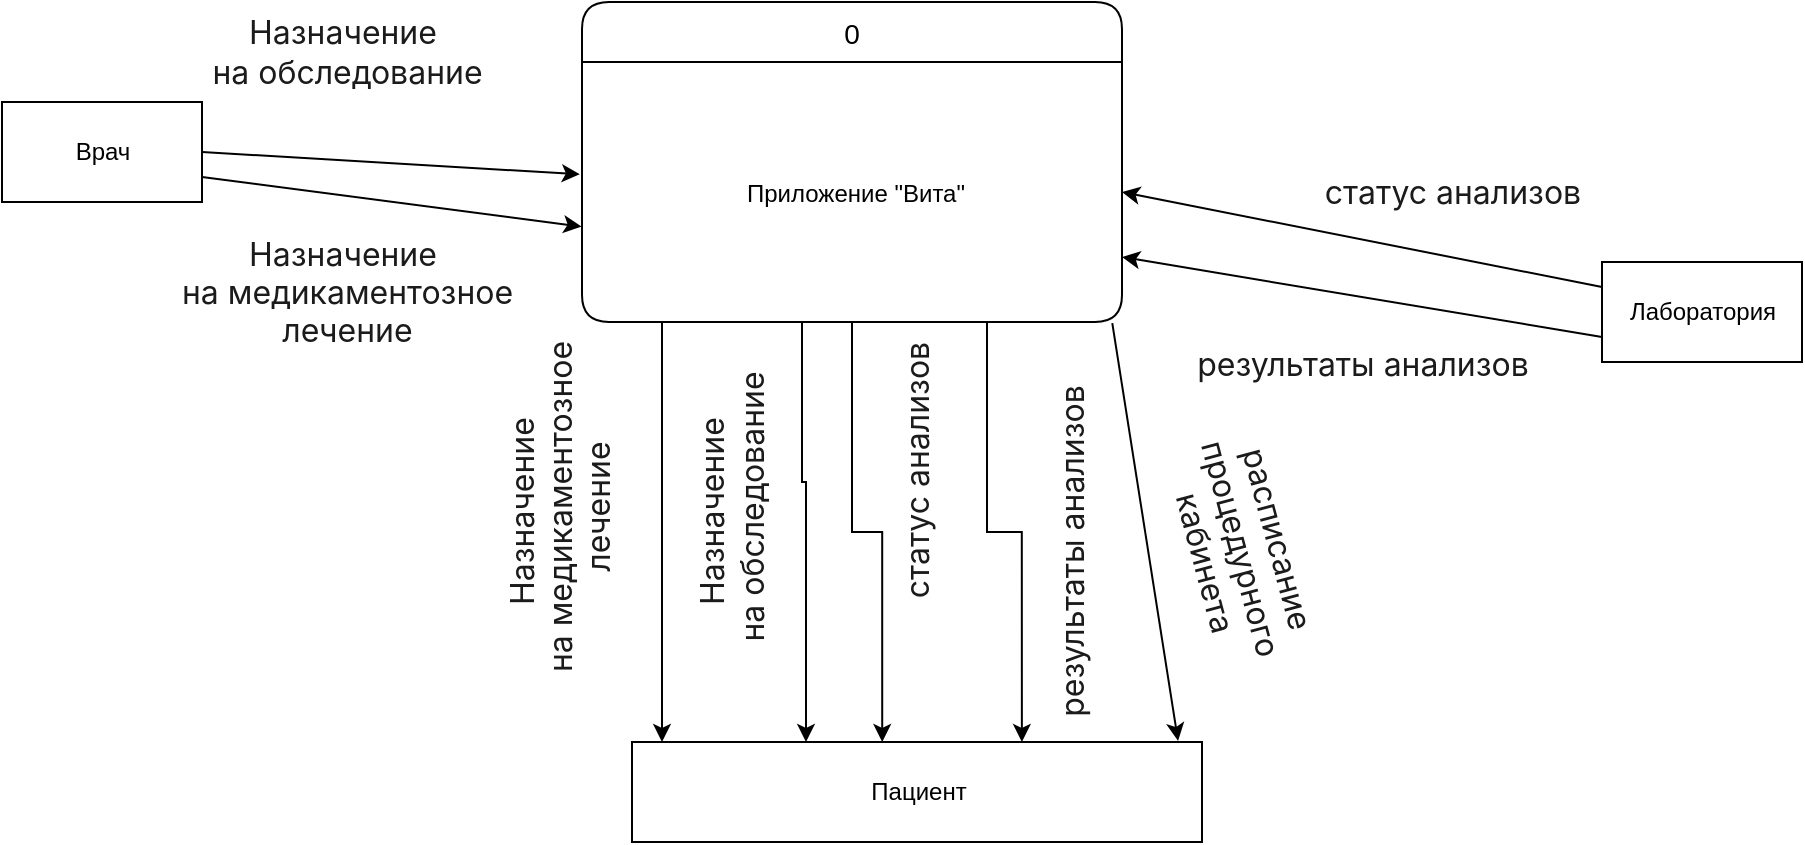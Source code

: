<mxfile version="28.2.0" pages="2">
  <diagram id="FZimzOWbiY0pmrnXrLaN" name="DFD контекстная">
    <mxGraphModel grid="1" page="1" gridSize="10" guides="1" tooltips="1" connect="1" arrows="1" fold="1" pageScale="1" pageWidth="827" pageHeight="1169" math="0" shadow="0">
      <root>
        <mxCell id="0" />
        <mxCell id="1" parent="0" />
        <mxCell id="komNeLyyzliTDDAAMzvB-3" value="Врач" style="html=1;dashed=0;whitespace=wrap;" vertex="1" parent="1">
          <mxGeometry x="40" y="-730" width="100" height="50" as="geometry" />
        </mxCell>
        <mxCell id="komNeLyyzliTDDAAMzvB-4" value="Лаборатория" style="html=1;dashed=0;whitespace=wrap;" vertex="1" parent="1">
          <mxGeometry x="840" y="-650" width="100" height="50" as="geometry" />
        </mxCell>
        <mxCell id="komNeLyyzliTDDAAMzvB-5" value="Пациент" style="html=1;dashed=0;whitespace=wrap;" vertex="1" parent="1">
          <mxGeometry x="355" y="-410" width="285" height="50" as="geometry" />
        </mxCell>
        <mxCell id="rhUK0AfXt017CsrgmApv-1" value="0" style="swimlane;childLayout=stackLayout;horizontal=1;startSize=30;horizontalStack=0;rounded=1;fontSize=14;fontStyle=0;strokeWidth=1;resizeParent=0;resizeLast=1;shadow=0;dashed=0;align=center;fillColor=#FFFFFF;" vertex="1" parent="1">
          <mxGeometry x="330" y="-780" width="270" height="160" as="geometry" />
        </mxCell>
        <mxCell id="rhUK0AfXt017CsrgmApv-2" value="Приложение &quot;Вита&quot;" style="align=center;strokeColor=none;fillColor=none;spacingLeft=4;fontSize=12;verticalAlign=middle;resizable=0;rotatable=0;part=1;" vertex="1" parent="rhUK0AfXt017CsrgmApv-1">
          <mxGeometry y="30" width="270" height="130" as="geometry" />
        </mxCell>
        <mxCell id="yv6Yuxn3ockM3c1HEgXa-6" value="&lt;span style=&quot;font-family: quote-cjk-patch, Inter, system-ui, -apple-system, &amp;quot;system-ui&amp;quot;, &amp;quot;Segoe UI&amp;quot;, Roboto, &amp;quot;Noto Sans&amp;quot;, Ubuntu, Cantarell, &amp;quot;Helvetica Neue&amp;quot;, Oxygen, &amp;quot;Open Sans&amp;quot;, sans-serif; font-size: 16.002px; text-align: left; text-wrap-mode: wrap;&quot;&gt;&lt;font style=&quot;color: rgb(27, 27, 27);&quot;&gt;Назначение&lt;/font&gt;&lt;/span&gt;&lt;div&gt;&lt;span style=&quot;font-family: quote-cjk-patch, Inter, system-ui, -apple-system, &amp;quot;system-ui&amp;quot;, &amp;quot;Segoe UI&amp;quot;, Roboto, &amp;quot;Noto Sans&amp;quot;, Ubuntu, Cantarell, &amp;quot;Helvetica Neue&amp;quot;, Oxygen, &amp;quot;Open Sans&amp;quot;, sans-serif; font-size: 16.002px; text-align: left; text-wrap-mode: wrap;&quot;&gt;&lt;font style=&quot;color: rgb(27, 27, 27);&quot;&gt;&amp;nbsp;на обследование&lt;/font&gt;&lt;/span&gt;&lt;/div&gt;" style="text;html=1;align=center;verticalAlign=middle;resizable=0;points=[];autosize=1;strokeColor=none;fillColor=none;" vertex="1" parent="1">
          <mxGeometry x="130" y="-780" width="160" height="50" as="geometry" />
        </mxCell>
        <mxCell id="yv6Yuxn3ockM3c1HEgXa-7" value="" style="endArrow=classic;html=1;rounded=0;entryX=-0.001;entryY=0.633;entryDx=0;entryDy=0;entryPerimeter=0;exitX=1;exitY=0.75;exitDx=0;exitDy=0;" edge="1" parent="1" source="komNeLyyzliTDDAAMzvB-3" target="rhUK0AfXt017CsrgmApv-2">
          <mxGeometry width="50" height="50" relative="1" as="geometry">
            <mxPoint x="200" y="-560" as="sourcePoint" />
            <mxPoint x="210" y="-641" as="targetPoint" />
          </mxGeometry>
        </mxCell>
        <mxCell id="yv6Yuxn3ockM3c1HEgXa-14" value="&lt;span style=&quot;font-family: quote-cjk-patch, Inter, system-ui, -apple-system, &amp;quot;system-ui&amp;quot;, &amp;quot;Segoe UI&amp;quot;, Roboto, &amp;quot;Noto Sans&amp;quot;, Ubuntu, Cantarell, &amp;quot;Helvetica Neue&amp;quot;, Oxygen, &amp;quot;Open Sans&amp;quot;, sans-serif; font-size: 16.002px; text-align: left; text-wrap-mode: wrap;&quot;&gt;&lt;font style=&quot;color: rgb(27, 27, 27);&quot;&gt;статус анализов&lt;/font&gt;&lt;/span&gt;" style="text;html=1;align=center;verticalAlign=middle;resizable=0;points=[];autosize=1;strokeColor=none;fillColor=none;" vertex="1" parent="1">
          <mxGeometry x="690" y="-700" width="150" height="30" as="geometry" />
        </mxCell>
        <mxCell id="yv6Yuxn3ockM3c1HEgXa-15" value="" style="endArrow=classic;html=1;rounded=0;entryX=1;entryY=0.75;entryDx=0;entryDy=0;exitX=0;exitY=0.75;exitDx=0;exitDy=0;" edge="1" parent="1" source="komNeLyyzliTDDAAMzvB-4" target="rhUK0AfXt017CsrgmApv-2">
          <mxGeometry width="50" height="50" relative="1" as="geometry">
            <mxPoint x="600" y="-510" as="sourcePoint" />
            <mxPoint x="650" y="-560" as="targetPoint" />
          </mxGeometry>
        </mxCell>
        <mxCell id="yv6Yuxn3ockM3c1HEgXa-16" value="&lt;span style=&quot;font-family: quote-cjk-patch, Inter, system-ui, -apple-system, &amp;quot;system-ui&amp;quot;, &amp;quot;Segoe UI&amp;quot;, Roboto, &amp;quot;Noto Sans&amp;quot;, Ubuntu, Cantarell, &amp;quot;Helvetica Neue&amp;quot;, Oxygen, &amp;quot;Open Sans&amp;quot;, sans-serif; font-size: 16.002px; text-align: left; text-wrap-mode: wrap;&quot;&gt;&lt;font style=&quot;color: rgb(27, 27, 27);&quot;&gt;результаты анализов&lt;/font&gt;&lt;/span&gt;" style="text;html=1;align=center;verticalAlign=middle;resizable=0;points=[];autosize=1;strokeColor=none;fillColor=none;" vertex="1" parent="1">
          <mxGeometry x="630" y="-614" width="180" height="30" as="geometry" />
        </mxCell>
        <mxCell id="C4u1MtwujmKZDyvQ94rO-1" value="" style="endArrow=classic;html=1;rounded=0;entryX=1;entryY=0.5;entryDx=0;entryDy=0;exitX=0;exitY=0.25;exitDx=0;exitDy=0;" edge="1" parent="1" source="komNeLyyzliTDDAAMzvB-4" target="rhUK0AfXt017CsrgmApv-2">
          <mxGeometry width="50" height="50" relative="1" as="geometry">
            <mxPoint x="700" y="-620" as="sourcePoint" />
            <mxPoint x="550" y="-608" as="targetPoint" />
          </mxGeometry>
        </mxCell>
        <mxCell id="C4u1MtwujmKZDyvQ94rO-2" value="" style="endArrow=classic;html=1;rounded=0;entryX=-0.004;entryY=0.432;entryDx=0;entryDy=0;entryPerimeter=0;exitX=1;exitY=0.5;exitDx=0;exitDy=0;" edge="1" parent="1" source="komNeLyyzliTDDAAMzvB-3" target="rhUK0AfXt017CsrgmApv-2">
          <mxGeometry width="50" height="50" relative="1" as="geometry">
            <mxPoint x="170" y="-660" as="sourcePoint" />
            <mxPoint x="330" y="-737" as="targetPoint" />
          </mxGeometry>
        </mxCell>
        <mxCell id="C4u1MtwujmKZDyvQ94rO-4" value="&lt;span style=&quot;font-family: quote-cjk-patch, Inter, system-ui, -apple-system, &amp;quot;system-ui&amp;quot;, &amp;quot;Segoe UI&amp;quot;, Roboto, &amp;quot;Noto Sans&amp;quot;, Ubuntu, Cantarell, &amp;quot;Helvetica Neue&amp;quot;, Oxygen, &amp;quot;Open Sans&amp;quot;, sans-serif; font-size: 16.002px; text-align: left; text-wrap-mode: wrap;&quot;&gt;&lt;font style=&quot;color: rgb(27, 27, 27);&quot;&gt;Назначение&lt;/font&gt;&lt;/span&gt;&lt;div&gt;&lt;span style=&quot;font-family: quote-cjk-patch, Inter, system-ui, -apple-system, &amp;quot;system-ui&amp;quot;, &amp;quot;Segoe UI&amp;quot;, Roboto, &amp;quot;Noto Sans&amp;quot;, Ubuntu, Cantarell, &amp;quot;Helvetica Neue&amp;quot;, Oxygen, &amp;quot;Open Sans&amp;quot;, sans-serif; font-size: 16.002px; text-align: left; text-wrap-mode: wrap;&quot;&gt;&lt;font style=&quot;color: rgb(27, 27, 27);&quot;&gt;&amp;nbsp;на медикаментозное&lt;/font&gt;&lt;/span&gt;&lt;/div&gt;&lt;div&gt;&lt;span style=&quot;font-family: quote-cjk-patch, Inter, system-ui, -apple-system, &amp;quot;system-ui&amp;quot;, &amp;quot;Segoe UI&amp;quot;, Roboto, &amp;quot;Noto Sans&amp;quot;, Ubuntu, Cantarell, &amp;quot;Helvetica Neue&amp;quot;, Oxygen, &amp;quot;Open Sans&amp;quot;, sans-serif; font-size: 16.002px; text-align: left; text-wrap-mode: wrap;&quot;&gt;&lt;font style=&quot;color: rgb(27, 27, 27);&quot;&gt;&amp;nbsp;лечение&lt;/font&gt;&lt;/span&gt;&lt;/div&gt;" style="text;html=1;align=center;verticalAlign=middle;resizable=0;points=[];autosize=1;strokeColor=none;fillColor=none;" vertex="1" parent="1">
          <mxGeometry x="115" y="-670" width="190" height="70" as="geometry" />
        </mxCell>
        <mxCell id="C4u1MtwujmKZDyvQ94rO-5" style="edgeStyle=orthogonalEdgeStyle;rounded=0;orthogonalLoop=1;jettySize=auto;html=1;" edge="1" parent="1">
          <mxGeometry relative="1" as="geometry">
            <mxPoint x="370" y="-620" as="sourcePoint" />
            <mxPoint x="370" y="-410" as="targetPoint" />
          </mxGeometry>
        </mxCell>
        <mxCell id="C4u1MtwujmKZDyvQ94rO-6" value="&lt;span style=&quot;font-family: quote-cjk-patch, Inter, system-ui, -apple-system, &amp;quot;system-ui&amp;quot;, &amp;quot;Segoe UI&amp;quot;, Roboto, &amp;quot;Noto Sans&amp;quot;, Ubuntu, Cantarell, &amp;quot;Helvetica Neue&amp;quot;, Oxygen, &amp;quot;Open Sans&amp;quot;, sans-serif; font-size: 16.002px; text-align: left; text-wrap-mode: wrap;&quot;&gt;&lt;font style=&quot;color: rgb(27, 27, 27);&quot;&gt;Назначение&lt;/font&gt;&lt;/span&gt;&lt;div&gt;&lt;span style=&quot;font-family: quote-cjk-patch, Inter, system-ui, -apple-system, &amp;quot;system-ui&amp;quot;, &amp;quot;Segoe UI&amp;quot;, Roboto, &amp;quot;Noto Sans&amp;quot;, Ubuntu, Cantarell, &amp;quot;Helvetica Neue&amp;quot;, Oxygen, &amp;quot;Open Sans&amp;quot;, sans-serif; font-size: 16.002px; text-align: left; text-wrap-mode: wrap;&quot;&gt;&lt;font style=&quot;color: rgb(27, 27, 27);&quot;&gt;&amp;nbsp;на медикаментозное&lt;/font&gt;&lt;/span&gt;&lt;/div&gt;&lt;div&gt;&lt;span style=&quot;font-family: quote-cjk-patch, Inter, system-ui, -apple-system, &amp;quot;system-ui&amp;quot;, &amp;quot;Segoe UI&amp;quot;, Roboto, &amp;quot;Noto Sans&amp;quot;, Ubuntu, Cantarell, &amp;quot;Helvetica Neue&amp;quot;, Oxygen, &amp;quot;Open Sans&amp;quot;, sans-serif; font-size: 16.002px; text-align: left; text-wrap-mode: wrap;&quot;&gt;&lt;font style=&quot;color: rgb(27, 27, 27);&quot;&gt;&amp;nbsp;лечение&lt;/font&gt;&lt;/span&gt;&lt;/div&gt;" style="text;html=1;align=center;verticalAlign=middle;resizable=0;points=[];autosize=1;strokeColor=none;fillColor=none;rotation=-90;" vertex="1" parent="1">
          <mxGeometry x="224" y="-560" width="190" height="70" as="geometry" />
        </mxCell>
        <mxCell id="C4u1MtwujmKZDyvQ94rO-7" value="&lt;span style=&quot;font-family: quote-cjk-patch, Inter, system-ui, -apple-system, &amp;quot;system-ui&amp;quot;, &amp;quot;Segoe UI&amp;quot;, Roboto, &amp;quot;Noto Sans&amp;quot;, Ubuntu, Cantarell, &amp;quot;Helvetica Neue&amp;quot;, Oxygen, &amp;quot;Open Sans&amp;quot;, sans-serif; font-size: 16.002px; text-align: left; text-wrap-mode: wrap;&quot;&gt;&lt;font style=&quot;color: rgb(27, 27, 27);&quot;&gt;Назначение&lt;/font&gt;&lt;/span&gt;&lt;div&gt;&lt;span style=&quot;font-family: quote-cjk-patch, Inter, system-ui, -apple-system, &amp;quot;system-ui&amp;quot;, &amp;quot;Segoe UI&amp;quot;, Roboto, &amp;quot;Noto Sans&amp;quot;, Ubuntu, Cantarell, &amp;quot;Helvetica Neue&amp;quot;, Oxygen, &amp;quot;Open Sans&amp;quot;, sans-serif; font-size: 16.002px; text-align: left; text-wrap-mode: wrap;&quot;&gt;&lt;font style=&quot;color: rgb(27, 27, 27);&quot;&gt;&amp;nbsp;на обследование&lt;/font&gt;&lt;/span&gt;&lt;/div&gt;" style="text;html=1;align=center;verticalAlign=middle;resizable=0;points=[];autosize=1;strokeColor=none;fillColor=none;rotation=-90;" vertex="1" parent="1">
          <mxGeometry x="325" y="-550" width="160" height="50" as="geometry" />
        </mxCell>
        <mxCell id="C4u1MtwujmKZDyvQ94rO-8" style="edgeStyle=orthogonalEdgeStyle;rounded=0;orthogonalLoop=1;jettySize=auto;html=1;" edge="1" parent="1" source="rhUK0AfXt017CsrgmApv-2">
          <mxGeometry relative="1" as="geometry">
            <mxPoint x="442" y="-410" as="targetPoint" />
            <Array as="points">
              <mxPoint x="440" y="-540" />
              <mxPoint x="442" y="-540" />
            </Array>
          </mxGeometry>
        </mxCell>
        <mxCell id="C4u1MtwujmKZDyvQ94rO-9" style="edgeStyle=orthogonalEdgeStyle;rounded=0;orthogonalLoop=1;jettySize=auto;html=1;entryX=0.439;entryY=0;entryDx=0;entryDy=0;entryPerimeter=0;" edge="1" parent="1" source="rhUK0AfXt017CsrgmApv-2" target="komNeLyyzliTDDAAMzvB-5">
          <mxGeometry relative="1" as="geometry" />
        </mxCell>
        <mxCell id="C4u1MtwujmKZDyvQ94rO-10" style="edgeStyle=orthogonalEdgeStyle;rounded=0;orthogonalLoop=1;jettySize=auto;html=1;exitX=0.75;exitY=1;exitDx=0;exitDy=0;entryX=0.684;entryY=0;entryDx=0;entryDy=0;entryPerimeter=0;" edge="1" parent="1" source="rhUK0AfXt017CsrgmApv-2" target="komNeLyyzliTDDAAMzvB-5">
          <mxGeometry relative="1" as="geometry">
            <mxPoint x="550" y="-420" as="targetPoint" />
          </mxGeometry>
        </mxCell>
        <mxCell id="C4u1MtwujmKZDyvQ94rO-11" value="&lt;span style=&quot;font-family: quote-cjk-patch, Inter, system-ui, -apple-system, &amp;quot;system-ui&amp;quot;, &amp;quot;Segoe UI&amp;quot;, Roboto, &amp;quot;Noto Sans&amp;quot;, Ubuntu, Cantarell, &amp;quot;Helvetica Neue&amp;quot;, Oxygen, &amp;quot;Open Sans&amp;quot;, sans-serif; font-size: 16.002px; text-align: left; text-wrap-mode: wrap;&quot;&gt;&lt;font style=&quot;color: rgb(27, 27, 27);&quot;&gt;статус анализов&lt;/font&gt;&lt;/span&gt;" style="text;html=1;align=center;verticalAlign=middle;resizable=0;points=[];autosize=1;strokeColor=none;fillColor=none;rotation=-90;" vertex="1" parent="1">
          <mxGeometry x="422.5" y="-560" width="150" height="30" as="geometry" />
        </mxCell>
        <mxCell id="C4u1MtwujmKZDyvQ94rO-12" value="&lt;span style=&quot;font-family: quote-cjk-patch, Inter, system-ui, -apple-system, &amp;quot;system-ui&amp;quot;, &amp;quot;Segoe UI&amp;quot;, Roboto, &amp;quot;Noto Sans&amp;quot;, Ubuntu, Cantarell, &amp;quot;Helvetica Neue&amp;quot;, Oxygen, &amp;quot;Open Sans&amp;quot;, sans-serif; font-size: 16.002px; text-align: left; text-wrap-mode: wrap;&quot;&gt;&lt;font style=&quot;color: rgb(27, 27, 27);&quot;&gt;результаты анализов&lt;/font&gt;&lt;/span&gt;" style="text;html=1;align=center;verticalAlign=middle;resizable=0;points=[];autosize=1;strokeColor=none;fillColor=none;rotation=-90;" vertex="1" parent="1">
          <mxGeometry x="485" y="-520" width="180" height="30" as="geometry" />
        </mxCell>
        <mxCell id="C4u1MtwujmKZDyvQ94rO-13" value="" style="endArrow=classic;html=1;rounded=0;entryX=0.958;entryY=-0.011;entryDx=0;entryDy=0;entryPerimeter=0;exitX=0.982;exitY=1.004;exitDx=0;exitDy=0;exitPerimeter=0;" edge="1" parent="1" source="rhUK0AfXt017CsrgmApv-2" target="komNeLyyzliTDDAAMzvB-5">
          <mxGeometry width="50" height="50" relative="1" as="geometry">
            <mxPoint x="520" y="-530" as="sourcePoint" />
            <mxPoint x="570" y="-580" as="targetPoint" />
          </mxGeometry>
        </mxCell>
        <mxCell id="C4u1MtwujmKZDyvQ94rO-14" value="&lt;span style=&quot;font-family: quote-cjk-patch, Inter, system-ui, -apple-system, &amp;quot;system-ui&amp;quot;, &amp;quot;Segoe UI&amp;quot;, Roboto, &amp;quot;Noto Sans&amp;quot;, Ubuntu, Cantarell, &amp;quot;Helvetica Neue&amp;quot;, Oxygen, &amp;quot;Open Sans&amp;quot;, sans-serif; font-size: 16.002px; text-align: left; text-wrap-mode: wrap;&quot;&gt;&lt;font style=&quot;color: rgb(27, 27, 27);&quot;&gt;расписание&amp;nbsp;&lt;/font&gt;&lt;/span&gt;&lt;div&gt;&lt;span style=&quot;font-family: quote-cjk-patch, Inter, system-ui, -apple-system, &amp;quot;system-ui&amp;quot;, &amp;quot;Segoe UI&amp;quot;, Roboto, &amp;quot;Noto Sans&amp;quot;, Ubuntu, Cantarell, &amp;quot;Helvetica Neue&amp;quot;, Oxygen, &amp;quot;Open Sans&amp;quot;, sans-serif; font-size: 16.002px; text-align: left; text-wrap-mode: wrap;&quot;&gt;&lt;font style=&quot;color: rgb(27, 27, 27);&quot;&gt;процедурного&amp;nbsp;&lt;/font&gt;&lt;/span&gt;&lt;/div&gt;&lt;div&gt;&lt;span style=&quot;font-family: quote-cjk-patch, Inter, system-ui, -apple-system, &amp;quot;system-ui&amp;quot;, &amp;quot;Segoe UI&amp;quot;, Roboto, &amp;quot;Noto Sans&amp;quot;, Ubuntu, Cantarell, &amp;quot;Helvetica Neue&amp;quot;, Oxygen, &amp;quot;Open Sans&amp;quot;, sans-serif; font-size: 16.002px; text-align: left; text-wrap-mode: wrap;&quot;&gt;&lt;font style=&quot;color: rgb(27, 27, 27);&quot;&gt;кабинета&lt;/font&gt;&lt;/span&gt;&lt;/div&gt;" style="text;html=1;align=center;verticalAlign=middle;resizable=0;points=[];autosize=1;strokeColor=none;fillColor=none;rotation=75;" vertex="1" parent="1">
          <mxGeometry x="590" y="-540" width="140" height="70" as="geometry" />
        </mxCell>
      </root>
    </mxGraphModel>
  </diagram>
  <diagram id="5hfhekeH1kYWlCb4wukP" name="DFD логические">
    <mxGraphModel grid="1" page="1" gridSize="10" guides="1" tooltips="1" connect="1" arrows="1" fold="1" pageScale="1" pageWidth="827" pageHeight="1169" math="0" shadow="0">
      <root>
        <mxCell id="0" />
        <mxCell id="1" parent="0" />
        <mxCell id="a9Sl7O8uez9xCAdCzFx1-50" value="Пациент" style="html=1;fontSize=11;" vertex="1" parent="1">
          <mxGeometry x="300" y="-30" width="330" height="40" as="geometry" />
        </mxCell>
        <mxCell id="a9Sl7O8uez9xCAdCzFx1-51" value="Врач" style="html=1;fontSize=11;" vertex="1" parent="1">
          <mxGeometry y="-660" width="130" height="50" as="geometry" />
        </mxCell>
        <mxCell id="a9Sl7O8uez9xCAdCzFx1-52" value="Пациент" style="html=1;fontSize=11;" vertex="1" parent="1">
          <mxGeometry x="920" y="100" width="110" height="50" as="geometry" />
        </mxCell>
        <mxCell id="i68uGo4dV-2NrsItY42l-1" style="edgeStyle=orthogonalEdgeStyle;rounded=0;orthogonalLoop=1;jettySize=auto;html=1;exitX=0.75;exitY=1;exitDx=0;exitDy=0;entryX=0.25;entryY=0;entryDx=0;entryDy=0;" edge="1" parent="1" source="a9Sl7O8uez9xCAdCzFx1-53" target="jfRJq12P8PdNFq7zpwv4-1">
          <mxGeometry relative="1" as="geometry" />
        </mxCell>
        <mxCell id="a9Sl7O8uez9xCAdCzFx1-53" value="Врач" style="html=1;fontSize=11;" vertex="1" parent="1">
          <mxGeometry x="240" y="110" width="130" height="40" as="geometry" />
        </mxCell>
        <mxCell id="a9Sl7O8uez9xCAdCzFx1-55" value="Лаборатория" style="html=1;fontSize=11;" vertex="1" parent="1">
          <mxGeometry x="1000" y="-660" width="130" height="50" as="geometry" />
        </mxCell>
        <mxCell id="TyFQIvKSNbhwDLeUT2OL-1" value="1" style="swimlane;childLayout=stackLayout;horizontal=1;startSize=30;horizontalStack=0;rounded=1;fontSize=14;fontStyle=0;strokeWidth=1;resizeParent=0;resizeLast=1;shadow=0;dashed=0;align=center;fillColor=#FFFFFF;" vertex="1" parent="1">
          <mxGeometry x="370" y="-500" width="150" height="130" as="geometry" />
        </mxCell>
        <mxCell id="TyFQIvKSNbhwDLeUT2OL-2" value="Пройти обследование" style="align=center;strokeColor=none;fillColor=none;spacingLeft=4;fontSize=12;verticalAlign=middle;resizable=0;rotatable=0;part=1;" vertex="1" parent="TyFQIvKSNbhwDLeUT2OL-1">
          <mxGeometry y="30" width="150" height="100" as="geometry" />
        </mxCell>
        <mxCell id="jfRJq12P8PdNFq7zpwv4-1" value="2" style="swimlane;childLayout=stackLayout;horizontal=1;startSize=30;horizontalStack=0;rounded=1;fontSize=14;fontStyle=0;strokeWidth=1;resizeParent=0;resizeLast=1;shadow=0;dashed=0;align=center;fillColor=#FFFFFF;" vertex="1" parent="1">
          <mxGeometry x="540" y="300" width="140" height="160" as="geometry" />
        </mxCell>
        <mxCell id="jfRJq12P8PdNFq7zpwv4-2" value="Пройти&#xa;медикаментозное &#xa;лечение" style="align=center;strokeColor=none;fillColor=none;spacingLeft=4;fontSize=12;verticalAlign=middle;resizable=0;rotatable=0;part=1;" vertex="1" parent="jfRJq12P8PdNFq7zpwv4-1">
          <mxGeometry y="30" width="140" height="130" as="geometry" />
        </mxCell>
        <mxCell id="S7mUJnaMho0lZ5WQz1Ak-1" value="D2.&amp;nbsp; &amp;nbsp; результаты анализов" style="html=1;dashed=0;whiteSpace=wrap;shape=mxgraph.dfd.dataStoreID;align=left;spacingLeft=3;points=[[0,0],[0.5,0],[1,0],[0,0.5],[1,0.5],[0,1],[0.5,1],[1,1]];" vertex="1" parent="1">
          <mxGeometry x="960" y="-780" width="180" height="30" as="geometry" />
        </mxCell>
        <mxCell id="S7mUJnaMho0lZ5WQz1Ak-2" value="D3&amp;nbsp; &amp;nbsp; &amp;nbsp;расписание процедурных кабинетов" style="html=1;dashed=0;whiteSpace=wrap;shape=mxgraph.dfd.dataStoreID;align=left;spacingLeft=3;points=[[0,0],[0.5,0],[1,0],[0,0.5],[1,0.5],[0,1],[0.5,1],[1,1]];" vertex="1" parent="1">
          <mxGeometry x="960" y="-480" width="260" height="30" as="geometry" />
        </mxCell>
        <mxCell id="S7mUJnaMho0lZ5WQz1Ak-3" value="D1&amp;nbsp; &amp;nbsp; &amp;nbsp; мед. карта" style="html=1;dashed=0;whiteSpace=wrap;shape=mxgraph.dfd.dataStoreID;align=left;spacingLeft=3;points=[[0,0],[0.5,0],[1,0],[0,0.5],[1,0.5],[0,1],[0.5,1],[1,1]];" vertex="1" parent="1">
          <mxGeometry x="30" y="-210" width="180" height="30" as="geometry" />
        </mxCell>
        <mxCell id="S7mUJnaMho0lZ5WQz1Ak-85" value="D1&amp;nbsp; &amp;nbsp; &amp;nbsp; мед. карта" style="html=1;dashed=0;whiteSpace=wrap;shape=mxgraph.dfd.dataStoreID;align=left;spacingLeft=3;points=[[0,0],[0.5,0],[1,0],[0,0.5],[1,0.5],[0,1],[0.5,1],[1,1]];" vertex="1" parent="1">
          <mxGeometry x="930" y="330" width="180" height="30" as="geometry" />
        </mxCell>
        <mxCell id="i68uGo4dV-2NrsItY42l-2" value="&lt;span style=&quot;font-family: &amp;quot;YS Text&amp;quot;, sans-serif; font-size: 18px; text-align: left; white-space: pre-line;&quot;&gt;&lt;font style=&quot;color: rgb(27, 27, 27);&quot;&gt;Назначение&lt;/font&gt;&lt;/span&gt;&lt;div&gt;&lt;span style=&quot;font-family: &amp;quot;YS Text&amp;quot;, sans-serif; font-size: 18px; text-align: left; white-space: pre-line;&quot;&gt;&lt;font style=&quot;color: rgb(27, 27, 27);&quot;&gt;&amp;nbsp;на медикаментозное лечение&lt;/font&gt;&lt;/span&gt;&lt;/div&gt;" style="text;html=1;align=center;verticalAlign=middle;resizable=0;points=[];autosize=1;strokeColor=none;fillColor=none;" vertex="1" parent="1">
          <mxGeometry x="320" y="140" width="280" height="60" as="geometry" />
        </mxCell>
        <mxCell id="i68uGo4dV-2NrsItY42l-3" style="edgeStyle=orthogonalEdgeStyle;rounded=0;orthogonalLoop=1;jettySize=auto;html=1;exitX=1;exitY=0.25;exitDx=0;exitDy=0;entryX=0;entryY=0.25;entryDx=0;entryDy=0;" edge="1" parent="1" source="jfRJq12P8PdNFq7zpwv4-2" target="a9Sl7O8uez9xCAdCzFx1-52">
          <mxGeometry relative="1" as="geometry" />
        </mxCell>
        <mxCell id="i68uGo4dV-2NrsItY42l-4" value="&lt;span style=&quot;font-family: &amp;quot;YS Text&amp;quot;, sans-serif; font-size: 18px; text-align: left; white-space: pre-line;&quot;&gt;&lt;font style=&quot;color: rgb(27, 27, 27);&quot;&gt;Назначение&lt;/font&gt;&lt;/span&gt;&lt;div&gt;&lt;span style=&quot;font-family: &amp;quot;YS Text&amp;quot;, sans-serif; font-size: 18px; text-align: left; white-space: pre-line;&quot;&gt;&lt;font style=&quot;color: rgb(27, 27, 27);&quot;&gt;&amp;nbsp;на медикаментозное лечение&lt;/font&gt;&lt;/span&gt;&lt;/div&gt;" style="text;html=1;align=center;verticalAlign=middle;resizable=0;points=[];autosize=1;strokeColor=none;fillColor=none;" vertex="1" parent="1">
          <mxGeometry x="580" y="160" width="280" height="60" as="geometry" />
        </mxCell>
        <mxCell id="i68uGo4dV-2NrsItY42l-6" value="записать назначение в карту поциента" style="text;html=1;align=center;verticalAlign=middle;resizable=0;points=[];autosize=1;strokeColor=none;fillColor=none;" vertex="1" parent="1">
          <mxGeometry x="720" y="390" width="250" height="30" as="geometry" />
        </mxCell>
        <mxCell id="axLoWOuuYM0gr5L4b558-1" style="edgeStyle=orthogonalEdgeStyle;rounded=0;orthogonalLoop=1;jettySize=auto;html=1;entryX=0.368;entryY=0.017;entryDx=0;entryDy=0;entryPerimeter=0;" edge="1" parent="1" source="a9Sl7O8uez9xCAdCzFx1-51" target="TyFQIvKSNbhwDLeUT2OL-1">
          <mxGeometry relative="1" as="geometry" />
        </mxCell>
        <mxCell id="axLoWOuuYM0gr5L4b558-2" value="назначение на обследование" style="text;html=1;align=center;verticalAlign=middle;resizable=0;points=[];autosize=1;strokeColor=none;fillColor=none;" vertex="1" parent="1">
          <mxGeometry x="130" y="-660" width="190" height="30" as="geometry" />
        </mxCell>
        <mxCell id="axLoWOuuYM0gr5L4b558-5" style="edgeStyle=orthogonalEdgeStyle;rounded=0;orthogonalLoop=1;jettySize=auto;html=1;entryX=0.599;entryY=0.003;entryDx=0;entryDy=0;entryPerimeter=0;" edge="1" parent="1" source="a9Sl7O8uez9xCAdCzFx1-55" target="TyFQIvKSNbhwDLeUT2OL-1">
          <mxGeometry relative="1" as="geometry">
            <Array as="points">
              <mxPoint x="460" y="-640" />
            </Array>
          </mxGeometry>
        </mxCell>
        <mxCell id="axLoWOuuYM0gr5L4b558-6" value="статус анализов" style="text;html=1;align=center;verticalAlign=middle;resizable=0;points=[];autosize=1;strokeColor=none;fillColor=none;" vertex="1" parent="1">
          <mxGeometry x="850" y="-670" width="120" height="30" as="geometry" />
        </mxCell>
        <mxCell id="axLoWOuuYM0gr5L4b558-7" style="edgeStyle=orthogonalEdgeStyle;rounded=0;orthogonalLoop=1;jettySize=auto;html=1;exitX=0;exitY=0.75;exitDx=0;exitDy=0;entryX=0.805;entryY=0.024;entryDx=0;entryDy=0;entryPerimeter=0;" edge="1" parent="1" source="a9Sl7O8uez9xCAdCzFx1-55" target="TyFQIvKSNbhwDLeUT2OL-1">
          <mxGeometry relative="1" as="geometry">
            <Array as="points">
              <mxPoint x="490" y="-622" />
              <mxPoint x="490" y="-610" />
            </Array>
          </mxGeometry>
        </mxCell>
        <mxCell id="axLoWOuuYM0gr5L4b558-8" value="результаты анализов" style="text;html=1;align=center;verticalAlign=middle;resizable=0;points=[];autosize=1;strokeColor=none;fillColor=none;" vertex="1" parent="1">
          <mxGeometry x="840" y="-620" width="150" height="30" as="geometry" />
        </mxCell>
        <mxCell id="axLoWOuuYM0gr5L4b558-11" value="расписание процедурного кабинета" style="text;html=1;align=center;verticalAlign=middle;resizable=0;points=[];autosize=1;strokeColor=none;fillColor=none;" vertex="1" parent="1">
          <mxGeometry x="630" y="-452" width="230" height="30" as="geometry" />
        </mxCell>
        <mxCell id="axLoWOuuYM0gr5L4b558-12" style="edgeStyle=orthogonalEdgeStyle;rounded=0;orthogonalLoop=1;jettySize=auto;html=1;entryX=0.847;entryY=0.032;entryDx=0;entryDy=0;entryPerimeter=0;exitX=1;exitY=0.75;exitDx=0;exitDy=0;" edge="1" parent="1" source="TyFQIvKSNbhwDLeUT2OL-2" target="a9Sl7O8uez9xCAdCzFx1-50">
          <mxGeometry relative="1" as="geometry">
            <Array as="points">
              <mxPoint x="520" y="-400" />
              <mxPoint x="580" y="-400" />
              <mxPoint x="580" y="-149" />
            </Array>
          </mxGeometry>
        </mxCell>
        <mxCell id="axLoWOuuYM0gr5L4b558-13" value="расписание процедурного кабинета" style="text;html=1;align=center;verticalAlign=middle;resizable=0;points=[];autosize=1;strokeColor=none;fillColor=none;rotation=-90;" vertex="1" parent="1">
          <mxGeometry x="450" y="-290" width="230" height="30" as="geometry" />
        </mxCell>
        <mxCell id="axLoWOuuYM0gr5L4b558-15" style="edgeStyle=orthogonalEdgeStyle;rounded=0;orthogonalLoop=1;jettySize=auto;html=1;exitX=1;exitY=1;exitDx=0;exitDy=0;entryX=0.666;entryY=0.055;entryDx=0;entryDy=0;entryPerimeter=0;" edge="1" parent="1" source="TyFQIvKSNbhwDLeUT2OL-2" target="a9Sl7O8uez9xCAdCzFx1-50">
          <mxGeometry relative="1" as="geometry" />
        </mxCell>
        <mxCell id="axLoWOuuYM0gr5L4b558-16" value="результаты анализов" style="text;html=1;align=center;verticalAlign=middle;resizable=0;points=[];autosize=1;strokeColor=none;fillColor=none;rotation=-90;" vertex="1" parent="1">
          <mxGeometry x="430" y="-270" width="150" height="30" as="geometry" />
        </mxCell>
        <mxCell id="axLoWOuuYM0gr5L4b558-17" style="edgeStyle=orthogonalEdgeStyle;rounded=0;orthogonalLoop=1;jettySize=auto;html=1;exitX=0.75;exitY=1;exitDx=0;exitDy=0;entryX=0.553;entryY=0;entryDx=0;entryDy=0;entryPerimeter=0;" edge="1" parent="1" source="TyFQIvKSNbhwDLeUT2OL-2" target="a9Sl7O8uez9xCAdCzFx1-50">
          <mxGeometry relative="1" as="geometry" />
        </mxCell>
        <mxCell id="axLoWOuuYM0gr5L4b558-18" value="статус анализов" style="text;html=1;align=center;verticalAlign=middle;resizable=0;points=[];autosize=1;strokeColor=none;fillColor=none;rotation=-90;" vertex="1" parent="1">
          <mxGeometry x="400" y="-272" width="120" height="30" as="geometry" />
        </mxCell>
        <mxCell id="axLoWOuuYM0gr5L4b558-19" style="edgeStyle=orthogonalEdgeStyle;rounded=0;orthogonalLoop=1;jettySize=auto;html=1;exitX=0.5;exitY=1;exitDx=0;exitDy=0;entryX=0.437;entryY=0.055;entryDx=0;entryDy=0;entryPerimeter=0;" edge="1" parent="1" source="TyFQIvKSNbhwDLeUT2OL-2" target="a9Sl7O8uez9xCAdCzFx1-50">
          <mxGeometry relative="1" as="geometry" />
        </mxCell>
        <mxCell id="axLoWOuuYM0gr5L4b558-20" value="назначение на обследование" style="text;html=1;align=center;verticalAlign=middle;resizable=0;points=[];autosize=1;strokeColor=none;fillColor=none;rotation=-90;" vertex="1" parent="1">
          <mxGeometry x="330" y="-270" width="190" height="30" as="geometry" />
        </mxCell>
        <mxCell id="axLoWOuuYM0gr5L4b558-21" style="edgeStyle=orthogonalEdgeStyle;rounded=0;orthogonalLoop=1;jettySize=auto;html=1;exitX=0.25;exitY=1;exitDx=0;exitDy=0;entryX=0.316;entryY=0.032;entryDx=0;entryDy=0;entryPerimeter=0;" edge="1" parent="1" source="TyFQIvKSNbhwDLeUT2OL-2" target="a9Sl7O8uez9xCAdCzFx1-50">
          <mxGeometry relative="1" as="geometry" />
        </mxCell>
        <mxCell id="axLoWOuuYM0gr5L4b558-22" value="назначение на медикаментозное лечение" style="text;html=1;align=center;verticalAlign=middle;resizable=0;points=[];autosize=1;strokeColor=none;fillColor=none;rotation=-90;" vertex="1" parent="1">
          <mxGeometry x="250" y="-250" width="260" height="30" as="geometry" />
        </mxCell>
        <mxCell id="axLoWOuuYM0gr5L4b558-24" value="результаты анализов" style="text;html=1;align=center;verticalAlign=middle;resizable=0;points=[];autosize=1;strokeColor=none;fillColor=none;" vertex="1" parent="1">
          <mxGeometry x="570" y="-710" width="150" height="30" as="geometry" />
        </mxCell>
        <mxCell id="axLoWOuuYM0gr5L4b558-27" style="edgeStyle=orthogonalEdgeStyle;rounded=0;orthogonalLoop=1;jettySize=auto;html=1;exitX=0;exitY=0.5;exitDx=0;exitDy=0;entryX=0.305;entryY=-0.041;entryDx=0;entryDy=0;entryPerimeter=0;" edge="1" parent="1" source="TyFQIvKSNbhwDLeUT2OL-2" target="S7mUJnaMho0lZ5WQz1Ak-3">
          <mxGeometry relative="1" as="geometry" />
        </mxCell>
        <mxCell id="axLoWOuuYM0gr5L4b558-28" value="запись данных&lt;br&gt;(назначения,&amp;nbsp;&lt;div&gt;статусы анализов,&amp;nbsp;&lt;/div&gt;&lt;div&gt;результаты анализов,&lt;/div&gt;&lt;div&gt;&amp;nbsp;записи в кабинеты)&lt;/div&gt;" style="text;html=1;align=center;verticalAlign=middle;resizable=0;points=[];autosize=1;strokeColor=none;fillColor=none;" vertex="1" parent="1">
          <mxGeometry x="130" y="-512" width="150" height="90" as="geometry" />
        </mxCell>
        <mxCell id="axLoWOuuYM0gr5L4b558-31" style="edgeStyle=orthogonalEdgeStyle;rounded=0;orthogonalLoop=1;jettySize=auto;html=1;exitX=0.5;exitY=0;exitDx=0;exitDy=0;entryX=0.321;entryY=1.116;entryDx=0;entryDy=0;entryPerimeter=0;" edge="1" parent="1" source="TyFQIvKSNbhwDLeUT2OL-1" target="S7mUJnaMho0lZ5WQz1Ak-1">
          <mxGeometry relative="1" as="geometry">
            <Array as="points">
              <mxPoint x="445" y="-680" />
              <mxPoint x="1018" y="-680" />
            </Array>
          </mxGeometry>
        </mxCell>
        <mxCell id="axLoWOuuYM0gr5L4b558-32" style="edgeStyle=orthogonalEdgeStyle;rounded=0;orthogonalLoop=1;jettySize=auto;html=1;exitX=1;exitY=0.5;exitDx=0;exitDy=0;entryX=0.5;entryY=1;entryDx=0;entryDy=0;" edge="1" parent="1" source="TyFQIvKSNbhwDLeUT2OL-2" target="S7mUJnaMho0lZ5WQz1Ak-2">
          <mxGeometry relative="1" as="geometry">
            <mxPoint x="1050" y="-440" as="targetPoint" />
          </mxGeometry>
        </mxCell>
        <mxCell id="axLoWOuuYM0gr5L4b558-33" style="edgeStyle=orthogonalEdgeStyle;rounded=0;orthogonalLoop=1;jettySize=auto;html=1;exitX=1;exitY=0.75;exitDx=0;exitDy=0;entryX=0.606;entryY=1;entryDx=0;entryDy=0;entryPerimeter=0;" edge="1" parent="1" source="jfRJq12P8PdNFq7zpwv4-2" target="S7mUJnaMho0lZ5WQz1Ak-85">
          <mxGeometry relative="1" as="geometry" />
        </mxCell>
      </root>
    </mxGraphModel>
  </diagram>
</mxfile>
